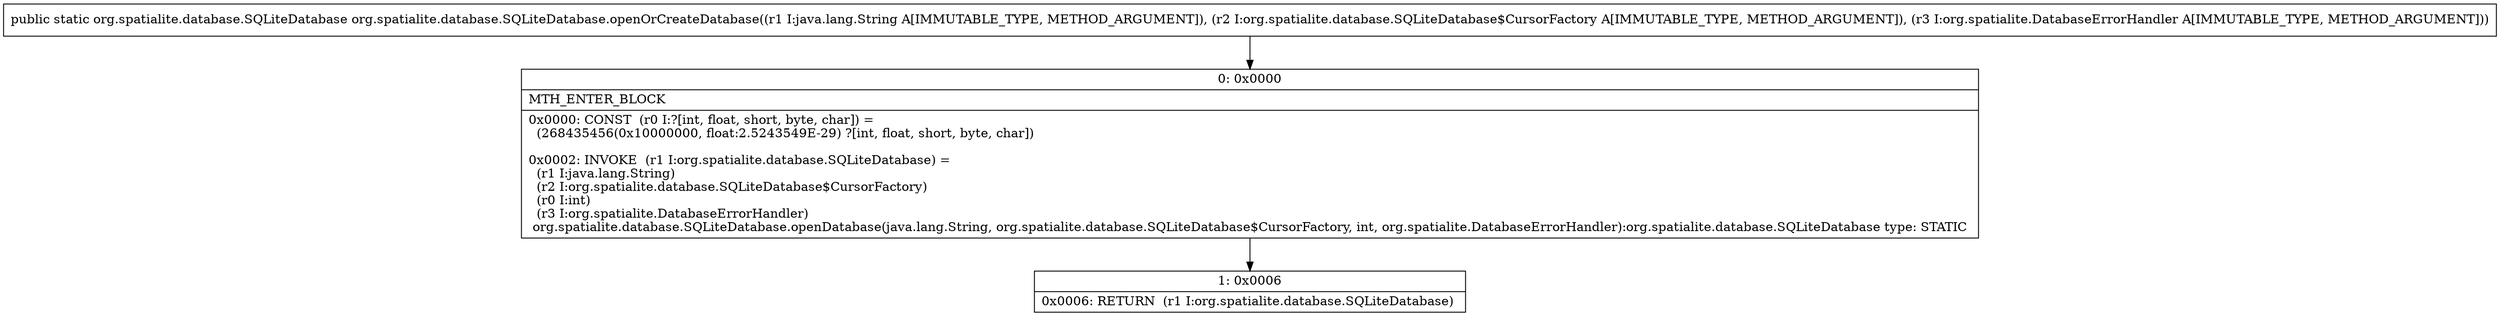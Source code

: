 digraph "CFG fororg.spatialite.database.SQLiteDatabase.openOrCreateDatabase(Ljava\/lang\/String;Lorg\/spatialite\/database\/SQLiteDatabase$CursorFactory;Lorg\/spatialite\/DatabaseErrorHandler;)Lorg\/spatialite\/database\/SQLiteDatabase;" {
Node_0 [shape=record,label="{0\:\ 0x0000|MTH_ENTER_BLOCK\l|0x0000: CONST  (r0 I:?[int, float, short, byte, char]) = \l  (268435456(0x10000000, float:2.5243549E\-29) ?[int, float, short, byte, char])\l \l0x0002: INVOKE  (r1 I:org.spatialite.database.SQLiteDatabase) = \l  (r1 I:java.lang.String)\l  (r2 I:org.spatialite.database.SQLiteDatabase$CursorFactory)\l  (r0 I:int)\l  (r3 I:org.spatialite.DatabaseErrorHandler)\l org.spatialite.database.SQLiteDatabase.openDatabase(java.lang.String, org.spatialite.database.SQLiteDatabase$CursorFactory, int, org.spatialite.DatabaseErrorHandler):org.spatialite.database.SQLiteDatabase type: STATIC \l}"];
Node_1 [shape=record,label="{1\:\ 0x0006|0x0006: RETURN  (r1 I:org.spatialite.database.SQLiteDatabase) \l}"];
MethodNode[shape=record,label="{public static org.spatialite.database.SQLiteDatabase org.spatialite.database.SQLiteDatabase.openOrCreateDatabase((r1 I:java.lang.String A[IMMUTABLE_TYPE, METHOD_ARGUMENT]), (r2 I:org.spatialite.database.SQLiteDatabase$CursorFactory A[IMMUTABLE_TYPE, METHOD_ARGUMENT]), (r3 I:org.spatialite.DatabaseErrorHandler A[IMMUTABLE_TYPE, METHOD_ARGUMENT])) }"];
MethodNode -> Node_0;
Node_0 -> Node_1;
}

